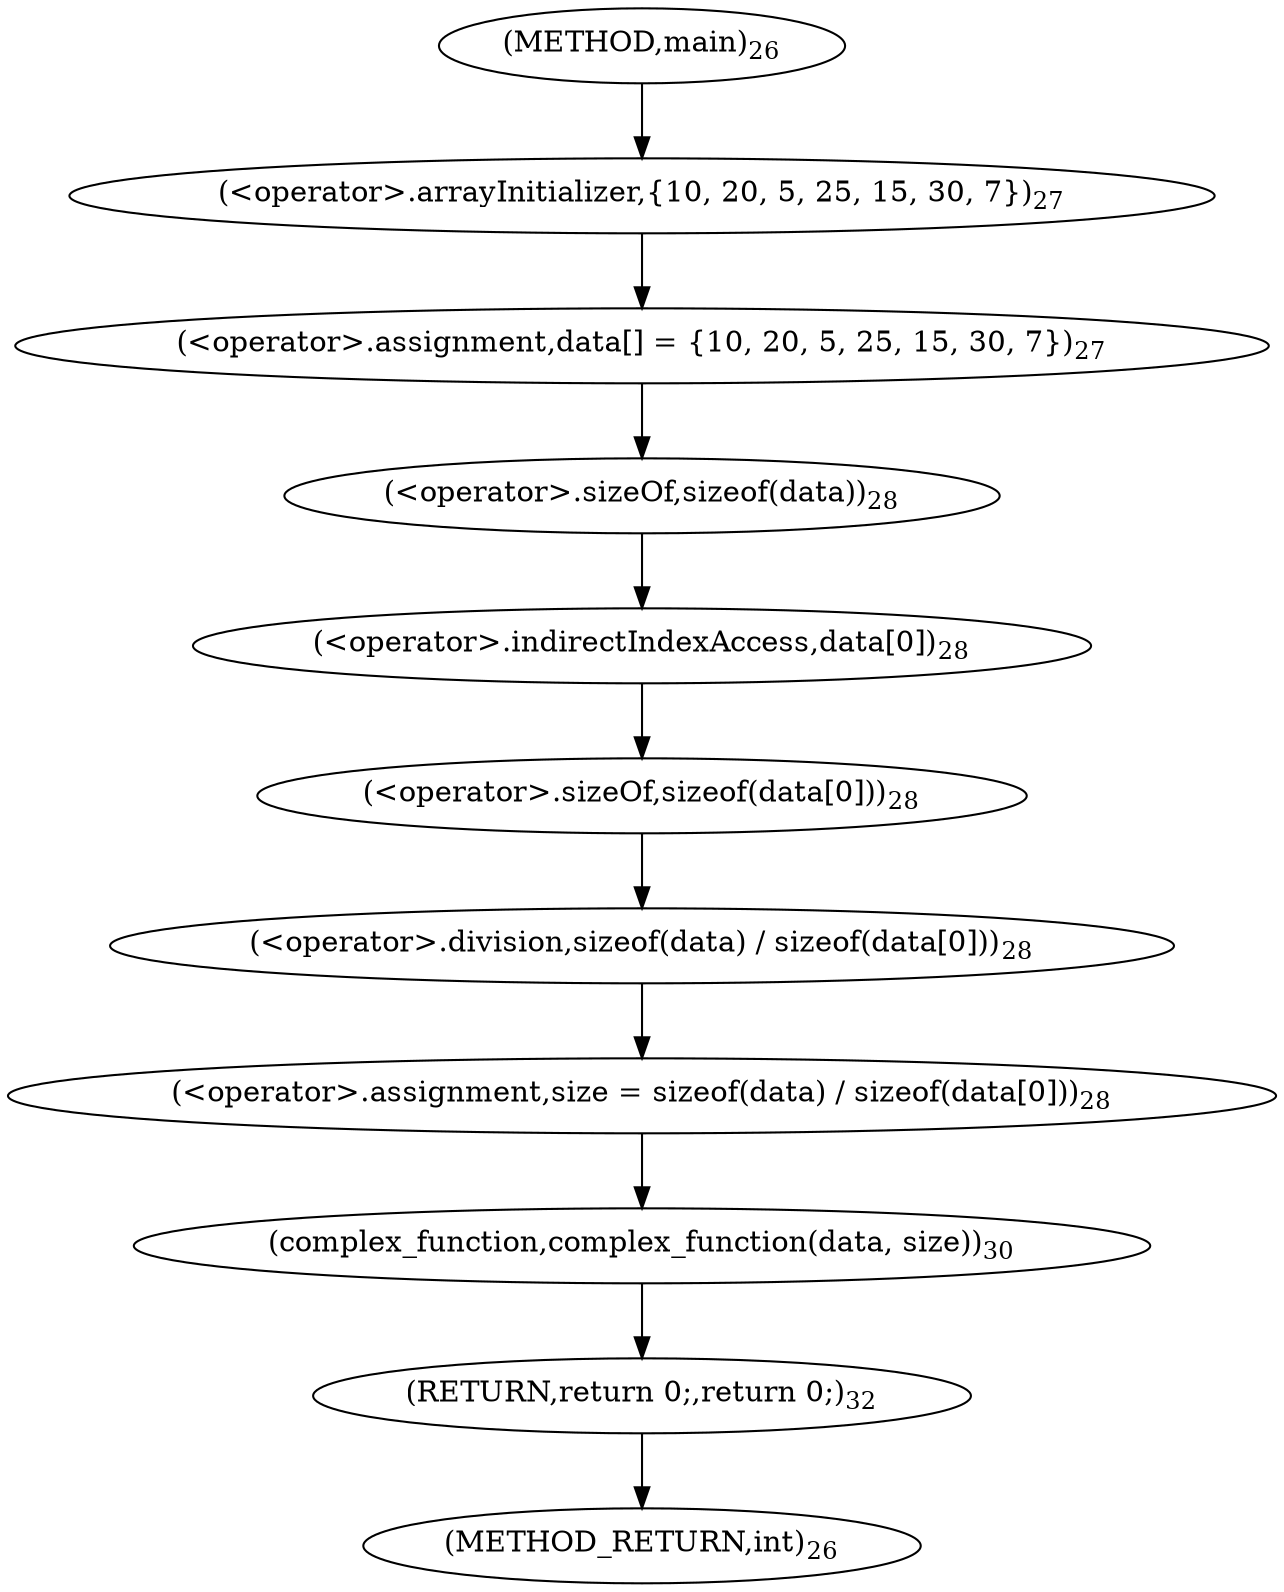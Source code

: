 digraph "main" {  
"30064771090" [label = <(&lt;operator&gt;.assignment,data[] = {10, 20, 5, 25, 15, 30, 7})<SUB>27</SUB>> ]
"30064771092" [label = <(&lt;operator&gt;.assignment,size = sizeof(data) / sizeof(data[0]))<SUB>28</SUB>> ]
"30064771097" [label = <(complex_function,complex_function(data, size))<SUB>30</SUB>> ]
"146028888065" [label = <(RETURN,return 0;,return 0;)<SUB>32</SUB>> ]
"30064771091" [label = <(&lt;operator&gt;.arrayInitializer,{10, 20, 5, 25, 15, 30, 7})<SUB>27</SUB>> ]
"30064771093" [label = <(&lt;operator&gt;.division,sizeof(data) / sizeof(data[0]))<SUB>28</SUB>> ]
"30064771094" [label = <(&lt;operator&gt;.sizeOf,sizeof(data))<SUB>28</SUB>> ]
"30064771095" [label = <(&lt;operator&gt;.sizeOf,sizeof(data[0]))<SUB>28</SUB>> ]
"30064771096" [label = <(&lt;operator&gt;.indirectIndexAccess,data[0])<SUB>28</SUB>> ]
"111669149698" [label = <(METHOD,main)<SUB>26</SUB>> ]
"128849018881" [label = <(METHOD_RETURN,int)<SUB>26</SUB>> ]
  "30064771090" -> "30064771094" 
  "30064771092" -> "30064771097" 
  "30064771097" -> "146028888065" 
  "146028888065" -> "128849018881" 
  "30064771091" -> "30064771090" 
  "30064771093" -> "30064771092" 
  "30064771094" -> "30064771096" 
  "30064771095" -> "30064771093" 
  "30064771096" -> "30064771095" 
  "111669149698" -> "30064771091" 
}
